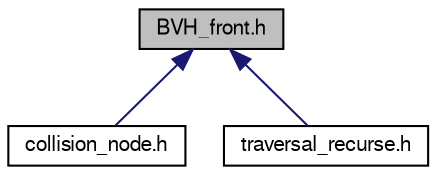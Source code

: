 digraph "BVH_front.h"
{
  edge [fontname="FreeSans",fontsize="10",labelfontname="FreeSans",labelfontsize="10"];
  node [fontname="FreeSans",fontsize="10",shape=record];
  Node1 [label="BVH_front.h",height=0.2,width=0.4,color="black", fillcolor="grey75", style="filled" fontcolor="black"];
  Node1 -> Node2 [dir="back",color="midnightblue",fontsize="10",style="solid",fontname="FreeSans"];
  Node2 [label="collision_node.h",height=0.2,width=0.4,color="black", fillcolor="white", style="filled",URL="$a00248.html"];
  Node1 -> Node3 [dir="back",color="midnightblue",fontsize="10",style="solid",fontname="FreeSans"];
  Node3 [label="traversal_recurse.h",height=0.2,width=0.4,color="black", fillcolor="white", style="filled",URL="$a00317.html"];
}
